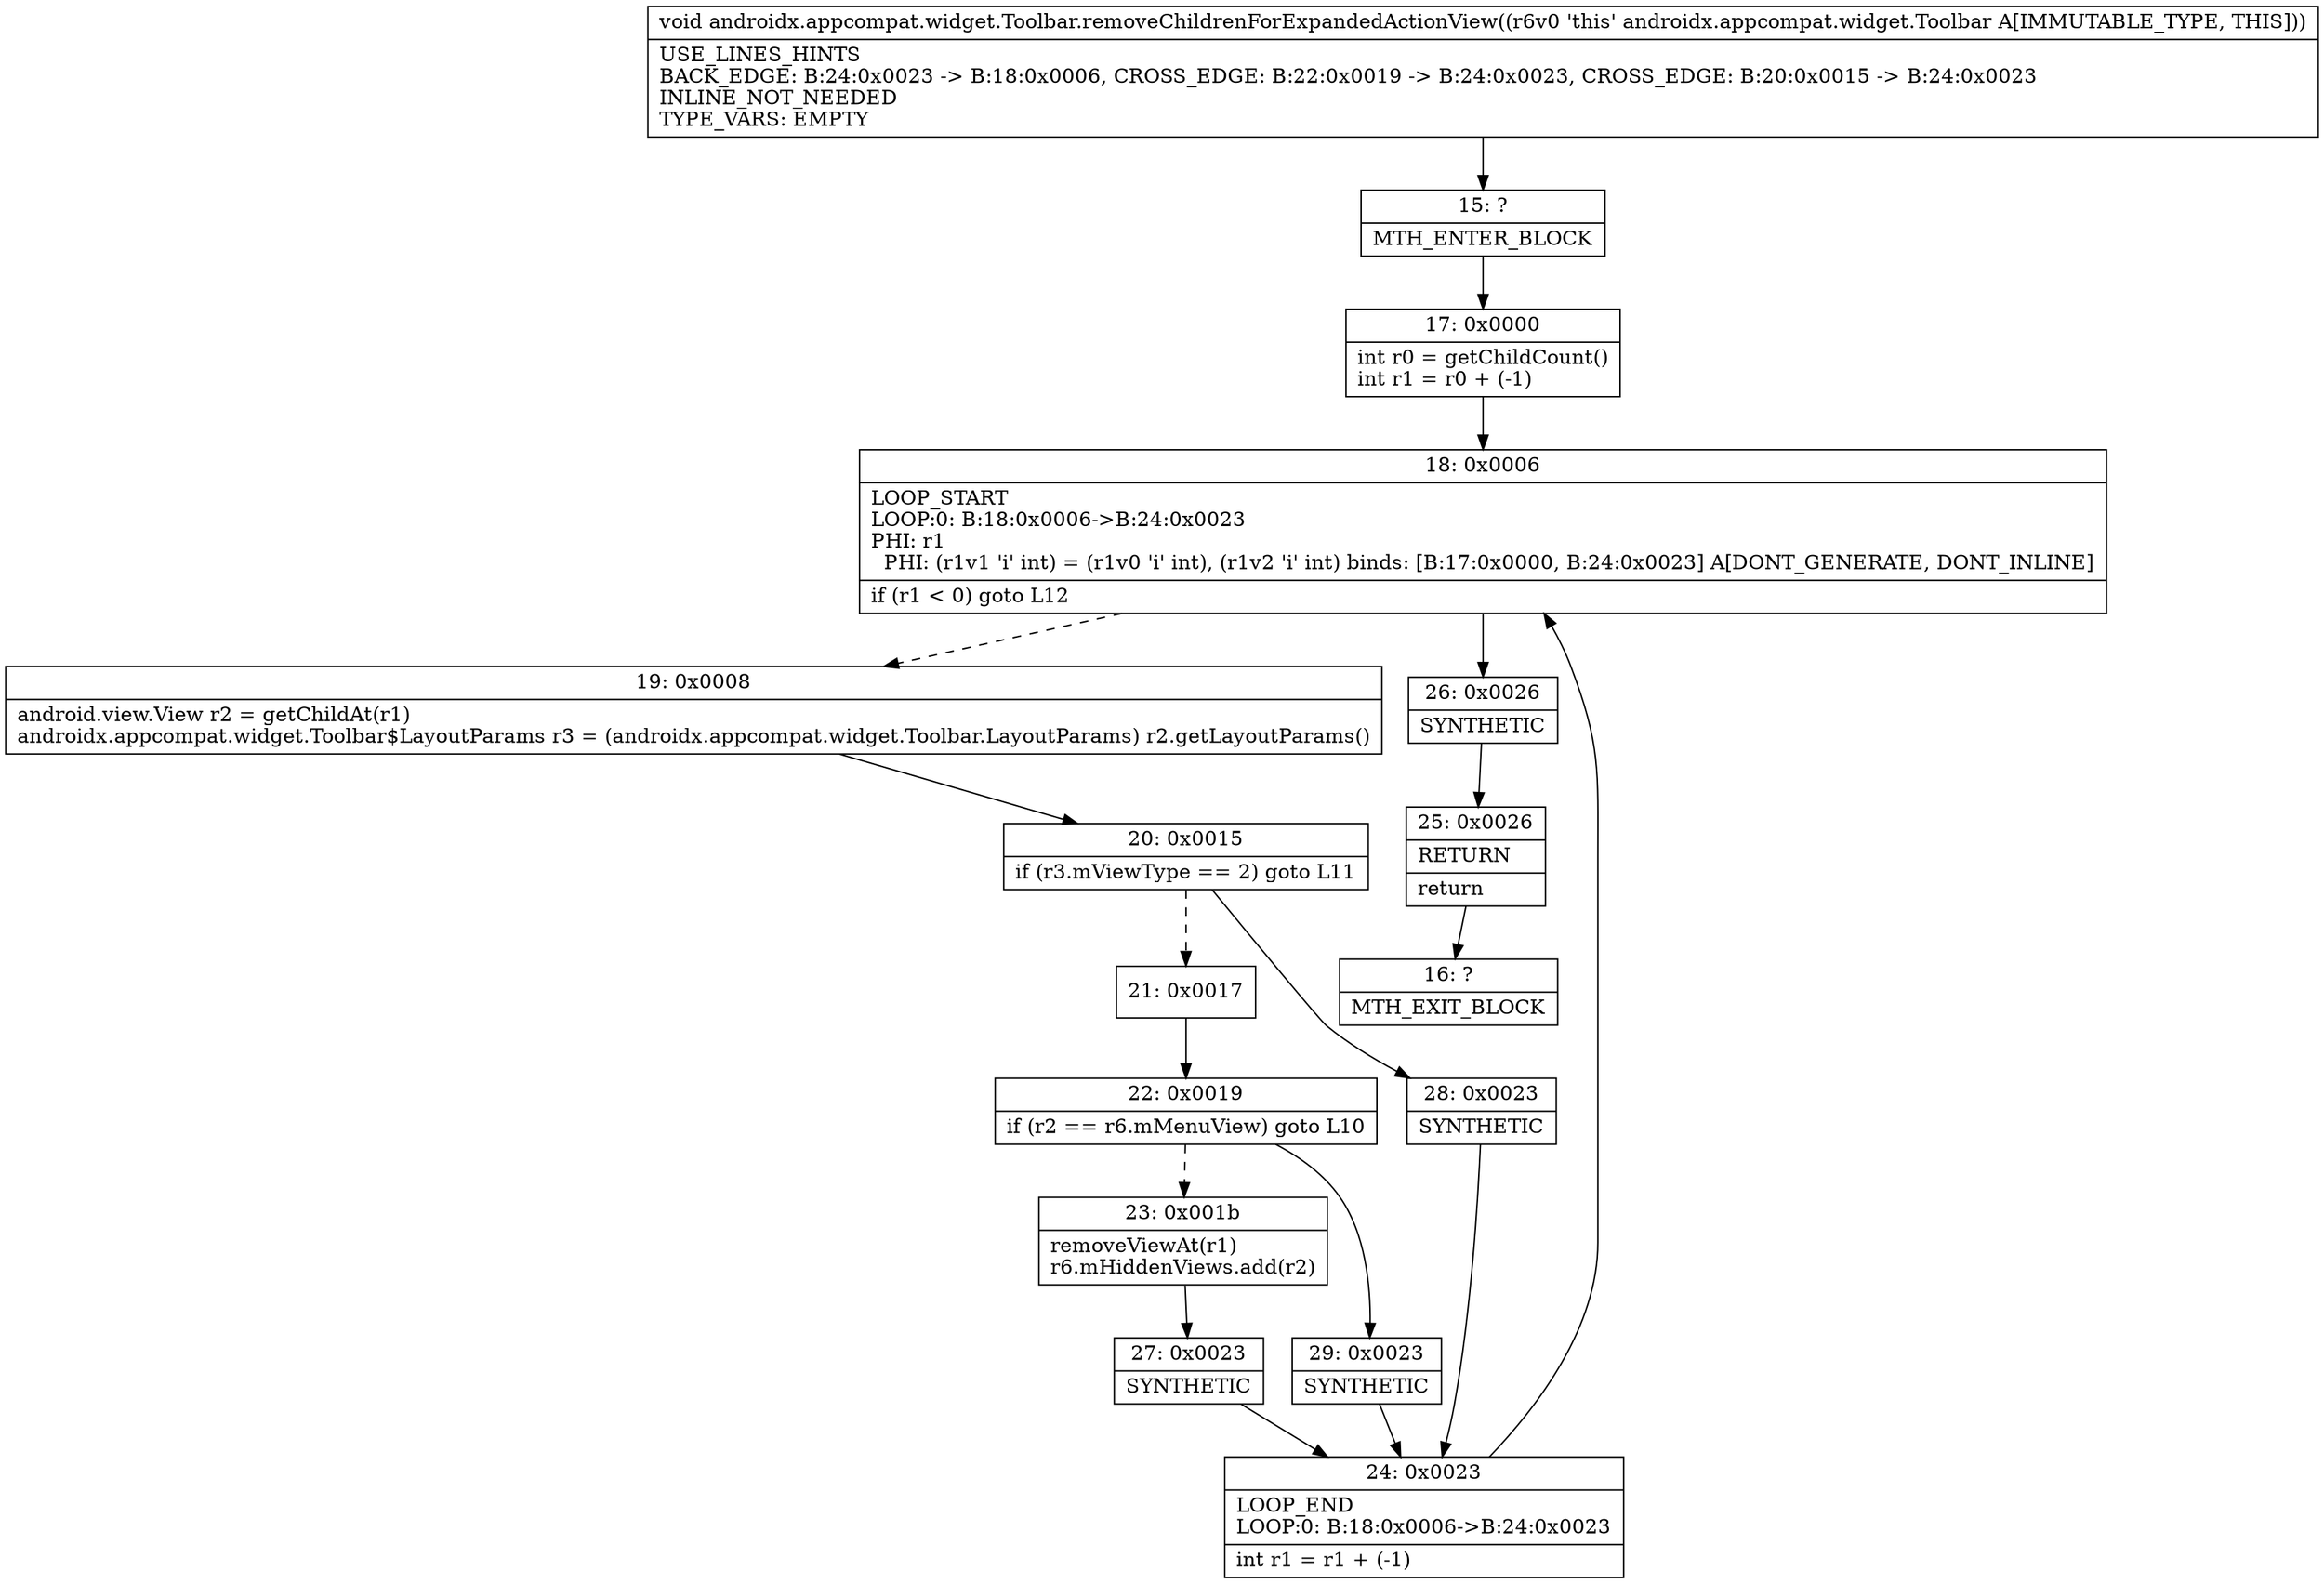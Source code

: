 digraph "CFG forandroidx.appcompat.widget.Toolbar.removeChildrenForExpandedActionView()V" {
Node_15 [shape=record,label="{15\:\ ?|MTH_ENTER_BLOCK\l}"];
Node_17 [shape=record,label="{17\:\ 0x0000|int r0 = getChildCount()\lint r1 = r0 + (\-1)\l}"];
Node_18 [shape=record,label="{18\:\ 0x0006|LOOP_START\lLOOP:0: B:18:0x0006\-\>B:24:0x0023\lPHI: r1 \l  PHI: (r1v1 'i' int) = (r1v0 'i' int), (r1v2 'i' int) binds: [B:17:0x0000, B:24:0x0023] A[DONT_GENERATE, DONT_INLINE]\l|if (r1 \< 0) goto L12\l}"];
Node_19 [shape=record,label="{19\:\ 0x0008|android.view.View r2 = getChildAt(r1)\landroidx.appcompat.widget.Toolbar$LayoutParams r3 = (androidx.appcompat.widget.Toolbar.LayoutParams) r2.getLayoutParams()\l}"];
Node_20 [shape=record,label="{20\:\ 0x0015|if (r3.mViewType == 2) goto L11\l}"];
Node_21 [shape=record,label="{21\:\ 0x0017}"];
Node_22 [shape=record,label="{22\:\ 0x0019|if (r2 == r6.mMenuView) goto L10\l}"];
Node_23 [shape=record,label="{23\:\ 0x001b|removeViewAt(r1)\lr6.mHiddenViews.add(r2)\l}"];
Node_27 [shape=record,label="{27\:\ 0x0023|SYNTHETIC\l}"];
Node_24 [shape=record,label="{24\:\ 0x0023|LOOP_END\lLOOP:0: B:18:0x0006\-\>B:24:0x0023\l|int r1 = r1 + (\-1)\l}"];
Node_29 [shape=record,label="{29\:\ 0x0023|SYNTHETIC\l}"];
Node_28 [shape=record,label="{28\:\ 0x0023|SYNTHETIC\l}"];
Node_26 [shape=record,label="{26\:\ 0x0026|SYNTHETIC\l}"];
Node_25 [shape=record,label="{25\:\ 0x0026|RETURN\l|return\l}"];
Node_16 [shape=record,label="{16\:\ ?|MTH_EXIT_BLOCK\l}"];
MethodNode[shape=record,label="{void androidx.appcompat.widget.Toolbar.removeChildrenForExpandedActionView((r6v0 'this' androidx.appcompat.widget.Toolbar A[IMMUTABLE_TYPE, THIS]))  | USE_LINES_HINTS\lBACK_EDGE: B:24:0x0023 \-\> B:18:0x0006, CROSS_EDGE: B:22:0x0019 \-\> B:24:0x0023, CROSS_EDGE: B:20:0x0015 \-\> B:24:0x0023\lINLINE_NOT_NEEDED\lTYPE_VARS: EMPTY\l}"];
MethodNode -> Node_15;Node_15 -> Node_17;
Node_17 -> Node_18;
Node_18 -> Node_19[style=dashed];
Node_18 -> Node_26;
Node_19 -> Node_20;
Node_20 -> Node_21[style=dashed];
Node_20 -> Node_28;
Node_21 -> Node_22;
Node_22 -> Node_23[style=dashed];
Node_22 -> Node_29;
Node_23 -> Node_27;
Node_27 -> Node_24;
Node_24 -> Node_18;
Node_29 -> Node_24;
Node_28 -> Node_24;
Node_26 -> Node_25;
Node_25 -> Node_16;
}

